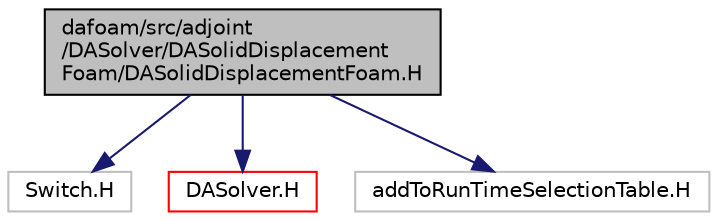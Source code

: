 digraph "dafoam/src/adjoint/DASolver/DASolidDisplacementFoam/DASolidDisplacementFoam.H"
{
  bgcolor="transparent";
  edge [fontname="Helvetica",fontsize="10",labelfontname="Helvetica",labelfontsize="10"];
  node [fontname="Helvetica",fontsize="10",shape=record];
  Node0 [label="dafoam/src/adjoint\l/DASolver/DASolidDisplacement\lFoam/DASolidDisplacementFoam.H",height=0.2,width=0.4,color="black", fillcolor="grey75", style="filled", fontcolor="black"];
  Node0 -> Node1 [color="midnightblue",fontsize="10",style="solid",fontname="Helvetica"];
  Node1 [label="Switch.H",height=0.2,width=0.4,color="grey75"];
  Node0 -> Node2 [color="midnightblue",fontsize="10",style="solid",fontname="Helvetica"];
  Node2 [label="DASolver.H",height=0.2,width=0.4,color="red",URL="$DASolver_8H.html"];
  Node0 -> Node49 [color="midnightblue",fontsize="10",style="solid",fontname="Helvetica"];
  Node49 [label="addToRunTimeSelectionTable.H",height=0.2,width=0.4,color="grey75"];
}
